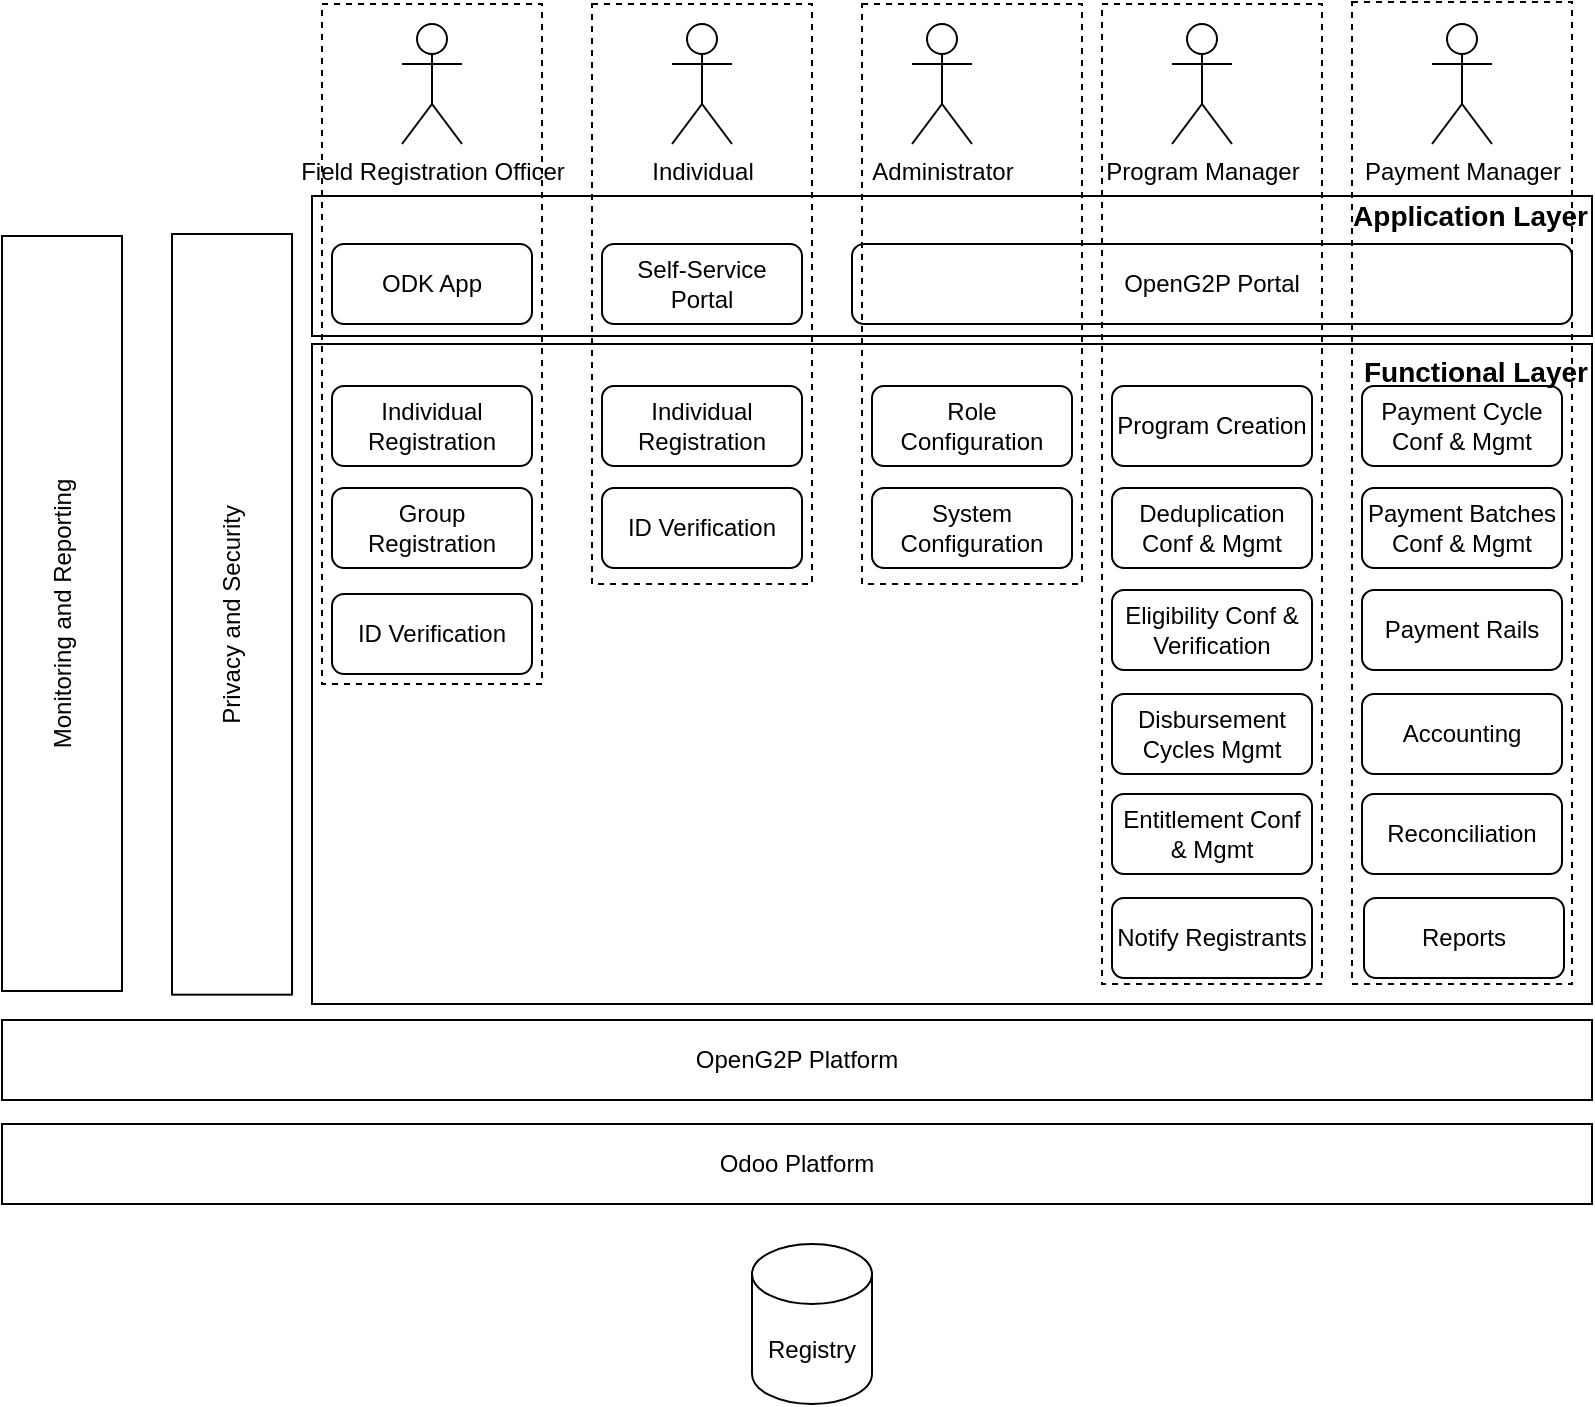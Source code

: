 <mxfile version="21.3.2" type="device">
  <diagram name="Page-1" id="TMEfMzALF7SQPJckPJgQ">
    <mxGraphModel dx="1730" dy="452" grid="1" gridSize="10" guides="1" tooltips="1" connect="1" arrows="1" fold="1" page="1" pageScale="1" pageWidth="850" pageHeight="1100" math="0" shadow="0">
      <root>
        <mxCell id="0" />
        <mxCell id="1" parent="0" />
        <mxCell id="TO9xgX2WSm5Ho4eYDBX3-1" value="ODK App" style="rounded=1;whiteSpace=wrap;html=1;" vertex="1" parent="1">
          <mxGeometry x="90" y="150" width="100" height="40" as="geometry" />
        </mxCell>
        <object label="Administrator&lt;br&gt;" id="TO9xgX2WSm5Ho4eYDBX3-2">
          <mxCell style="shape=umlActor;verticalLabelPosition=bottom;verticalAlign=top;html=1;outlineConnect=0;" vertex="1" parent="1">
            <mxGeometry x="380" y="40" width="30" height="60" as="geometry" />
          </mxCell>
        </object>
        <mxCell id="TO9xgX2WSm5Ho4eYDBX3-5" value="Program Manager" style="shape=umlActor;verticalLabelPosition=bottom;verticalAlign=top;html=1;outlineConnect=0;" vertex="1" parent="1">
          <mxGeometry x="510" y="40" width="30" height="60" as="geometry" />
        </mxCell>
        <mxCell id="TO9xgX2WSm5Ho4eYDBX3-6" value="Field Registration Officer&lt;br&gt;" style="shape=umlActor;verticalLabelPosition=bottom;verticalAlign=top;html=1;outlineConnect=0;" vertex="1" parent="1">
          <mxGeometry x="125" y="40" width="30" height="60" as="geometry" />
        </mxCell>
        <mxCell id="TO9xgX2WSm5Ho4eYDBX3-7" value="Individual" style="shape=umlActor;verticalLabelPosition=bottom;verticalAlign=top;html=1;outlineConnect=0;" vertex="1" parent="1">
          <mxGeometry x="260" y="40" width="30" height="60" as="geometry" />
        </mxCell>
        <mxCell id="TO9xgX2WSm5Ho4eYDBX3-9" value="Registry&lt;br&gt;" style="shape=cylinder3;whiteSpace=wrap;html=1;boundedLbl=1;backgroundOutline=1;size=15;" vertex="1" parent="1">
          <mxGeometry x="300" y="650" width="60" height="80" as="geometry" />
        </mxCell>
        <mxCell id="TO9xgX2WSm5Ho4eYDBX3-11" value="Payment Manager" style="shape=umlActor;verticalLabelPosition=bottom;verticalAlign=top;html=1;outlineConnect=0;" vertex="1" parent="1">
          <mxGeometry x="640" y="40" width="30" height="60" as="geometry" />
        </mxCell>
        <mxCell id="TO9xgX2WSm5Ho4eYDBX3-22" value="Privacy and Security&lt;br&gt;" style="rounded=0;whiteSpace=wrap;html=1;rotation=-90;" vertex="1" parent="1">
          <mxGeometry x="-150.15" y="305.17" width="380.32" height="60" as="geometry" />
        </mxCell>
        <mxCell id="TO9xgX2WSm5Ho4eYDBX3-23" value="Monitoring and Reporting" style="rounded=0;whiteSpace=wrap;html=1;rotation=-90;" vertex="1" parent="1">
          <mxGeometry x="-233.75" y="304.75" width="377.5" height="60" as="geometry" />
        </mxCell>
        <mxCell id="TO9xgX2WSm5Ho4eYDBX3-25" value="Self-Service Portal" style="rounded=1;whiteSpace=wrap;html=1;" vertex="1" parent="1">
          <mxGeometry x="225" y="150" width="100" height="40" as="geometry" />
        </mxCell>
        <mxCell id="TO9xgX2WSm5Ho4eYDBX3-28" value="OpenG2P Portal" style="rounded=1;whiteSpace=wrap;html=1;" vertex="1" parent="1">
          <mxGeometry x="350" y="150" width="360" height="40" as="geometry" />
        </mxCell>
        <mxCell id="TO9xgX2WSm5Ho4eYDBX3-31" value="Group Registration" style="rounded=1;whiteSpace=wrap;html=1;" vertex="1" parent="1">
          <mxGeometry x="90" y="272" width="100" height="40" as="geometry" />
        </mxCell>
        <mxCell id="TO9xgX2WSm5Ho4eYDBX3-32" value="Individual Registration" style="rounded=1;whiteSpace=wrap;html=1;" vertex="1" parent="1">
          <mxGeometry x="225" y="221" width="100" height="40" as="geometry" />
        </mxCell>
        <mxCell id="TO9xgX2WSm5Ho4eYDBX3-33" value="Individual Registration" style="rounded=1;whiteSpace=wrap;html=1;" vertex="1" parent="1">
          <mxGeometry x="90" y="221" width="100" height="40" as="geometry" />
        </mxCell>
        <mxCell id="TO9xgX2WSm5Ho4eYDBX3-36" value="Program Creation" style="rounded=1;whiteSpace=wrap;html=1;" vertex="1" parent="1">
          <mxGeometry x="480" y="221" width="100" height="40" as="geometry" />
        </mxCell>
        <mxCell id="TO9xgX2WSm5Ho4eYDBX3-37" value="ID Verification" style="rounded=1;whiteSpace=wrap;html=1;" vertex="1" parent="1">
          <mxGeometry x="90" y="325" width="100" height="40" as="geometry" />
        </mxCell>
        <mxCell id="TO9xgX2WSm5Ho4eYDBX3-38" value="Deduplication Conf &amp;amp; Mgmt" style="rounded=1;whiteSpace=wrap;html=1;" vertex="1" parent="1">
          <mxGeometry x="480" y="272" width="100" height="40" as="geometry" />
        </mxCell>
        <mxCell id="TO9xgX2WSm5Ho4eYDBX3-40" value="Disbursement Cycles Mgmt" style="rounded=1;whiteSpace=wrap;html=1;" vertex="1" parent="1">
          <mxGeometry x="480" y="375" width="100" height="40" as="geometry" />
        </mxCell>
        <mxCell id="TO9xgX2WSm5Ho4eYDBX3-42" value="Eligibility Conf &amp;amp; Verification" style="rounded=1;whiteSpace=wrap;html=1;" vertex="1" parent="1">
          <mxGeometry x="480" y="323" width="100" height="40" as="geometry" />
        </mxCell>
        <mxCell id="TO9xgX2WSm5Ho4eYDBX3-44" value="Entitlement Conf &amp;amp; Mgmt" style="rounded=1;whiteSpace=wrap;html=1;" vertex="1" parent="1">
          <mxGeometry x="480" y="425" width="100" height="40" as="geometry" />
        </mxCell>
        <mxCell id="TO9xgX2WSm5Ho4eYDBX3-47" value="Notify Registrants" style="rounded=1;whiteSpace=wrap;html=1;" vertex="1" parent="1">
          <mxGeometry x="480" y="477" width="100" height="40" as="geometry" />
        </mxCell>
        <mxCell id="TO9xgX2WSm5Ho4eYDBX3-48" value="Role Configuration" style="rounded=1;whiteSpace=wrap;html=1;" vertex="1" parent="1">
          <mxGeometry x="360" y="221" width="100" height="40" as="geometry" />
        </mxCell>
        <mxCell id="TO9xgX2WSm5Ho4eYDBX3-49" value="Payment Cycle Conf &amp;amp; Mgmt" style="rounded=1;whiteSpace=wrap;html=1;" vertex="1" parent="1">
          <mxGeometry x="605" y="221" width="100" height="40" as="geometry" />
        </mxCell>
        <mxCell id="TO9xgX2WSm5Ho4eYDBX3-50" value="Payment Batches Conf &amp;amp; Mgmt" style="rounded=1;whiteSpace=wrap;html=1;" vertex="1" parent="1">
          <mxGeometry x="605" y="272" width="100" height="40" as="geometry" />
        </mxCell>
        <mxCell id="TO9xgX2WSm5Ho4eYDBX3-51" value="Accounting" style="rounded=1;whiteSpace=wrap;html=1;" vertex="1" parent="1">
          <mxGeometry x="605" y="375" width="100" height="40" as="geometry" />
        </mxCell>
        <mxCell id="TO9xgX2WSm5Ho4eYDBX3-52" value="Reconciliation" style="rounded=1;whiteSpace=wrap;html=1;" vertex="1" parent="1">
          <mxGeometry x="605" y="425" width="100" height="40" as="geometry" />
        </mxCell>
        <mxCell id="TO9xgX2WSm5Ho4eYDBX3-53" value="Reports" style="rounded=1;whiteSpace=wrap;html=1;" vertex="1" parent="1">
          <mxGeometry x="606" y="477" width="100" height="40" as="geometry" />
        </mxCell>
        <mxCell id="TO9xgX2WSm5Ho4eYDBX3-54" value="Payment Rails" style="rounded=1;whiteSpace=wrap;html=1;" vertex="1" parent="1">
          <mxGeometry x="605" y="323" width="100" height="40" as="geometry" />
        </mxCell>
        <mxCell id="TO9xgX2WSm5Ho4eYDBX3-55" value="System Configuration" style="rounded=1;whiteSpace=wrap;html=1;" vertex="1" parent="1">
          <mxGeometry x="360" y="272" width="100" height="40" as="geometry" />
        </mxCell>
        <mxCell id="TO9xgX2WSm5Ho4eYDBX3-56" value="ID Verification" style="rounded=1;whiteSpace=wrap;html=1;" vertex="1" parent="1">
          <mxGeometry x="225" y="272" width="100" height="40" as="geometry" />
        </mxCell>
        <mxCell id="TO9xgX2WSm5Ho4eYDBX3-59" value="Application Layer&lt;br style=&quot;font-size: 14px;&quot;&gt;&lt;br style=&quot;font-size: 14px;&quot;&gt;&lt;br style=&quot;font-size: 14px;&quot;&gt;&lt;br style=&quot;font-size: 14px;&quot;&gt;" style="rounded=0;whiteSpace=wrap;html=1;fillColor=none;align=right;fontStyle=1;fontSize=14;" vertex="1" parent="1">
          <mxGeometry x="80" y="126" width="640" height="70" as="geometry" />
        </mxCell>
        <mxCell id="TO9xgX2WSm5Ho4eYDBX3-60" value="" style="rounded=0;whiteSpace=wrap;html=1;fillColor=none;dashed=1;" vertex="1" parent="1">
          <mxGeometry x="220" y="30" width="110" height="290" as="geometry" />
        </mxCell>
        <mxCell id="TO9xgX2WSm5Ho4eYDBX3-61" value="" style="rounded=0;whiteSpace=wrap;html=1;fillColor=none;dashed=1;" vertex="1" parent="1">
          <mxGeometry x="355" y="30" width="110" height="290" as="geometry" />
        </mxCell>
        <mxCell id="TO9xgX2WSm5Ho4eYDBX3-62" value="" style="rounded=0;whiteSpace=wrap;html=1;fillColor=none;dashed=1;" vertex="1" parent="1">
          <mxGeometry x="85" y="30" width="110" height="340" as="geometry" />
        </mxCell>
        <mxCell id="TO9xgX2WSm5Ho4eYDBX3-63" value="OpenG2P Platform" style="rounded=0;whiteSpace=wrap;html=1;" vertex="1" parent="1">
          <mxGeometry x="-75" y="538" width="795" height="40" as="geometry" />
        </mxCell>
        <mxCell id="TO9xgX2WSm5Ho4eYDBX3-64" value="Odoo Platform" style="rounded=0;whiteSpace=wrap;html=1;" vertex="1" parent="1">
          <mxGeometry x="-75" y="590" width="795" height="40" as="geometry" />
        </mxCell>
        <mxCell id="TO9xgX2WSm5Ho4eYDBX3-65" value="" style="rounded=0;whiteSpace=wrap;html=1;fillColor=none;dashed=1;" vertex="1" parent="1">
          <mxGeometry x="475" y="30" width="110" height="490" as="geometry" />
        </mxCell>
        <mxCell id="TO9xgX2WSm5Ho4eYDBX3-66" value="" style="rounded=0;whiteSpace=wrap;html=1;fillColor=none;dashed=1;" vertex="1" parent="1">
          <mxGeometry x="600" y="29" width="110" height="491" as="geometry" />
        </mxCell>
        <mxCell id="TO9xgX2WSm5Ho4eYDBX3-67" value="&lt;br&gt;Functional Layer&lt;br style=&quot;font-size: 13px;&quot;&gt;&lt;br style=&quot;font-size: 13px;&quot;&gt;&lt;br style=&quot;font-size: 14px;&quot;&gt;&lt;br style=&quot;font-size: 14px;&quot;&gt;&lt;br style=&quot;font-size: 14px;&quot;&gt;&lt;br style=&quot;font-size: 14px;&quot;&gt;&lt;br style=&quot;font-size: 14px;&quot;&gt;&lt;br style=&quot;font-size: 14px;&quot;&gt;&lt;br style=&quot;font-size: 14px;&quot;&gt;&lt;br style=&quot;font-size: 14px;&quot;&gt;&lt;br style=&quot;font-size: 14px;&quot;&gt;&lt;br style=&quot;font-size: 14px;&quot;&gt;&lt;br style=&quot;font-size: 14px;&quot;&gt;&lt;br style=&quot;font-size: 14px;&quot;&gt;&lt;br style=&quot;font-size: 14px;&quot;&gt;&lt;br style=&quot;font-size: 14px;&quot;&gt;&lt;br style=&quot;font-size: 14px;&quot;&gt;&lt;br style=&quot;font-size: 14px;&quot;&gt;&lt;br style=&quot;font-size: 14px;&quot;&gt;&amp;nbsp; &amp;nbsp;&amp;nbsp;" style="rounded=0;whiteSpace=wrap;html=1;fillColor=none;align=right;fontStyle=1;fontSize=14;" vertex="1" parent="1">
          <mxGeometry x="80" y="200" width="640" height="330" as="geometry" />
        </mxCell>
      </root>
    </mxGraphModel>
  </diagram>
</mxfile>
